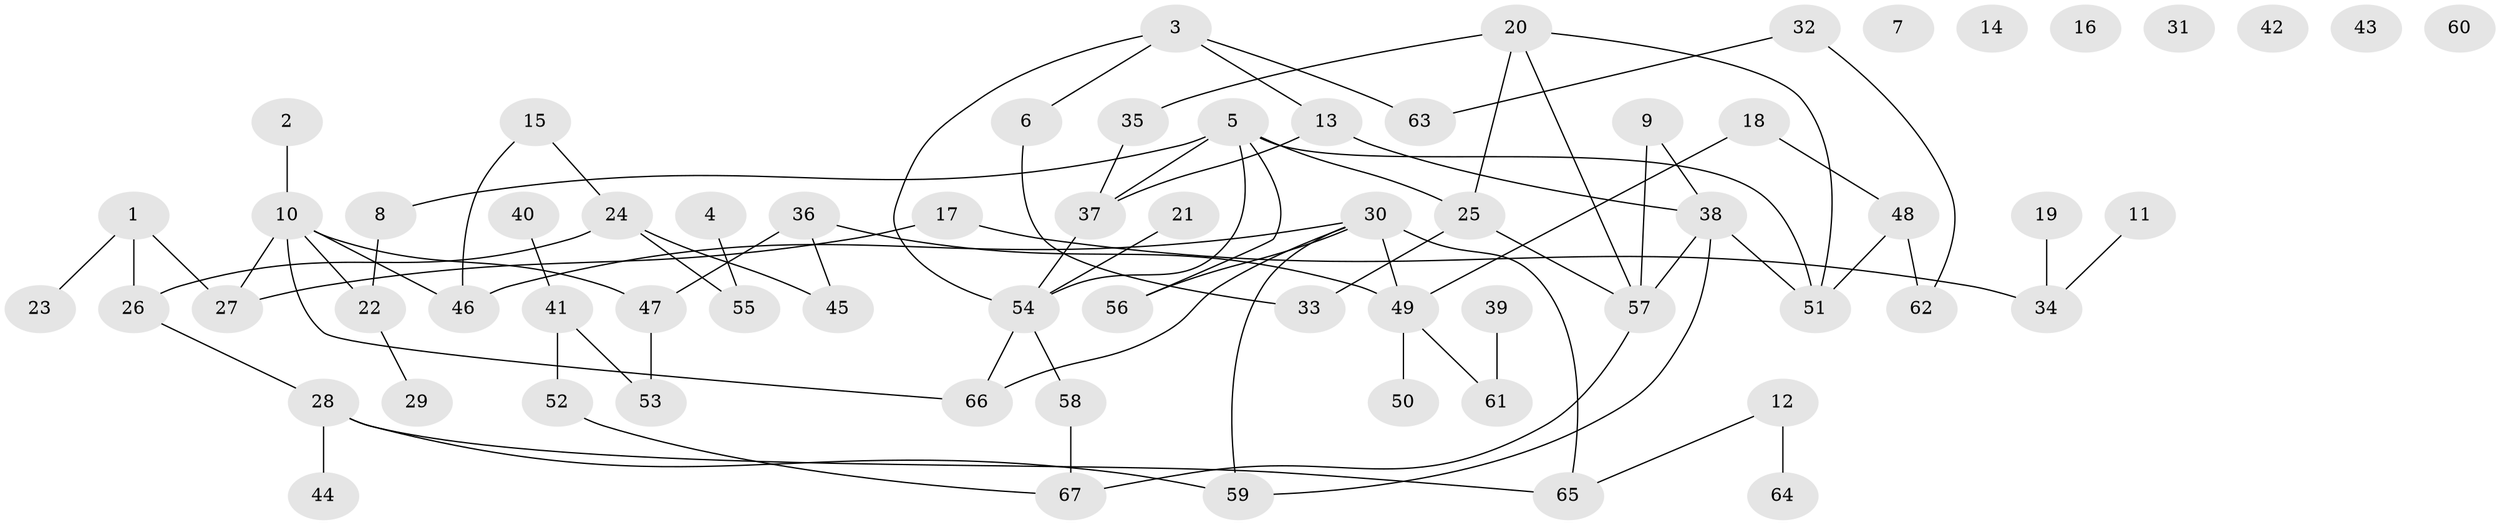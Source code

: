 // coarse degree distribution, {4: 0.15217391304347827, 1: 0.2391304347826087, 6: 0.06521739130434782, 0: 0.15217391304347827, 2: 0.15217391304347827, 7: 0.043478260869565216, 3: 0.13043478260869565, 5: 0.06521739130434782}
// Generated by graph-tools (version 1.1) at 2025/41/03/06/25 10:41:23]
// undirected, 67 vertices, 81 edges
graph export_dot {
graph [start="1"]
  node [color=gray90,style=filled];
  1;
  2;
  3;
  4;
  5;
  6;
  7;
  8;
  9;
  10;
  11;
  12;
  13;
  14;
  15;
  16;
  17;
  18;
  19;
  20;
  21;
  22;
  23;
  24;
  25;
  26;
  27;
  28;
  29;
  30;
  31;
  32;
  33;
  34;
  35;
  36;
  37;
  38;
  39;
  40;
  41;
  42;
  43;
  44;
  45;
  46;
  47;
  48;
  49;
  50;
  51;
  52;
  53;
  54;
  55;
  56;
  57;
  58;
  59;
  60;
  61;
  62;
  63;
  64;
  65;
  66;
  67;
  1 -- 23;
  1 -- 26;
  1 -- 27;
  2 -- 10;
  3 -- 6;
  3 -- 13;
  3 -- 54;
  3 -- 63;
  4 -- 55;
  5 -- 8;
  5 -- 25;
  5 -- 37;
  5 -- 51;
  5 -- 54;
  5 -- 56;
  6 -- 33;
  8 -- 22;
  9 -- 38;
  9 -- 57;
  10 -- 22;
  10 -- 27;
  10 -- 46;
  10 -- 47;
  10 -- 66;
  11 -- 34;
  12 -- 64;
  12 -- 65;
  13 -- 37;
  13 -- 38;
  15 -- 24;
  15 -- 46;
  17 -- 27;
  17 -- 34;
  18 -- 48;
  18 -- 49;
  19 -- 34;
  20 -- 25;
  20 -- 35;
  20 -- 51;
  20 -- 57;
  21 -- 54;
  22 -- 29;
  24 -- 26;
  24 -- 45;
  24 -- 55;
  25 -- 33;
  25 -- 57;
  26 -- 28;
  28 -- 44;
  28 -- 59;
  28 -- 65;
  30 -- 46;
  30 -- 49;
  30 -- 56;
  30 -- 59;
  30 -- 65;
  30 -- 66;
  32 -- 62;
  32 -- 63;
  35 -- 37;
  36 -- 45;
  36 -- 47;
  36 -- 49;
  37 -- 54;
  38 -- 51;
  38 -- 57;
  38 -- 59;
  39 -- 61;
  40 -- 41;
  41 -- 52;
  41 -- 53;
  47 -- 53;
  48 -- 51;
  48 -- 62;
  49 -- 50;
  49 -- 61;
  52 -- 67;
  54 -- 58;
  54 -- 66;
  57 -- 67;
  58 -- 67;
}
